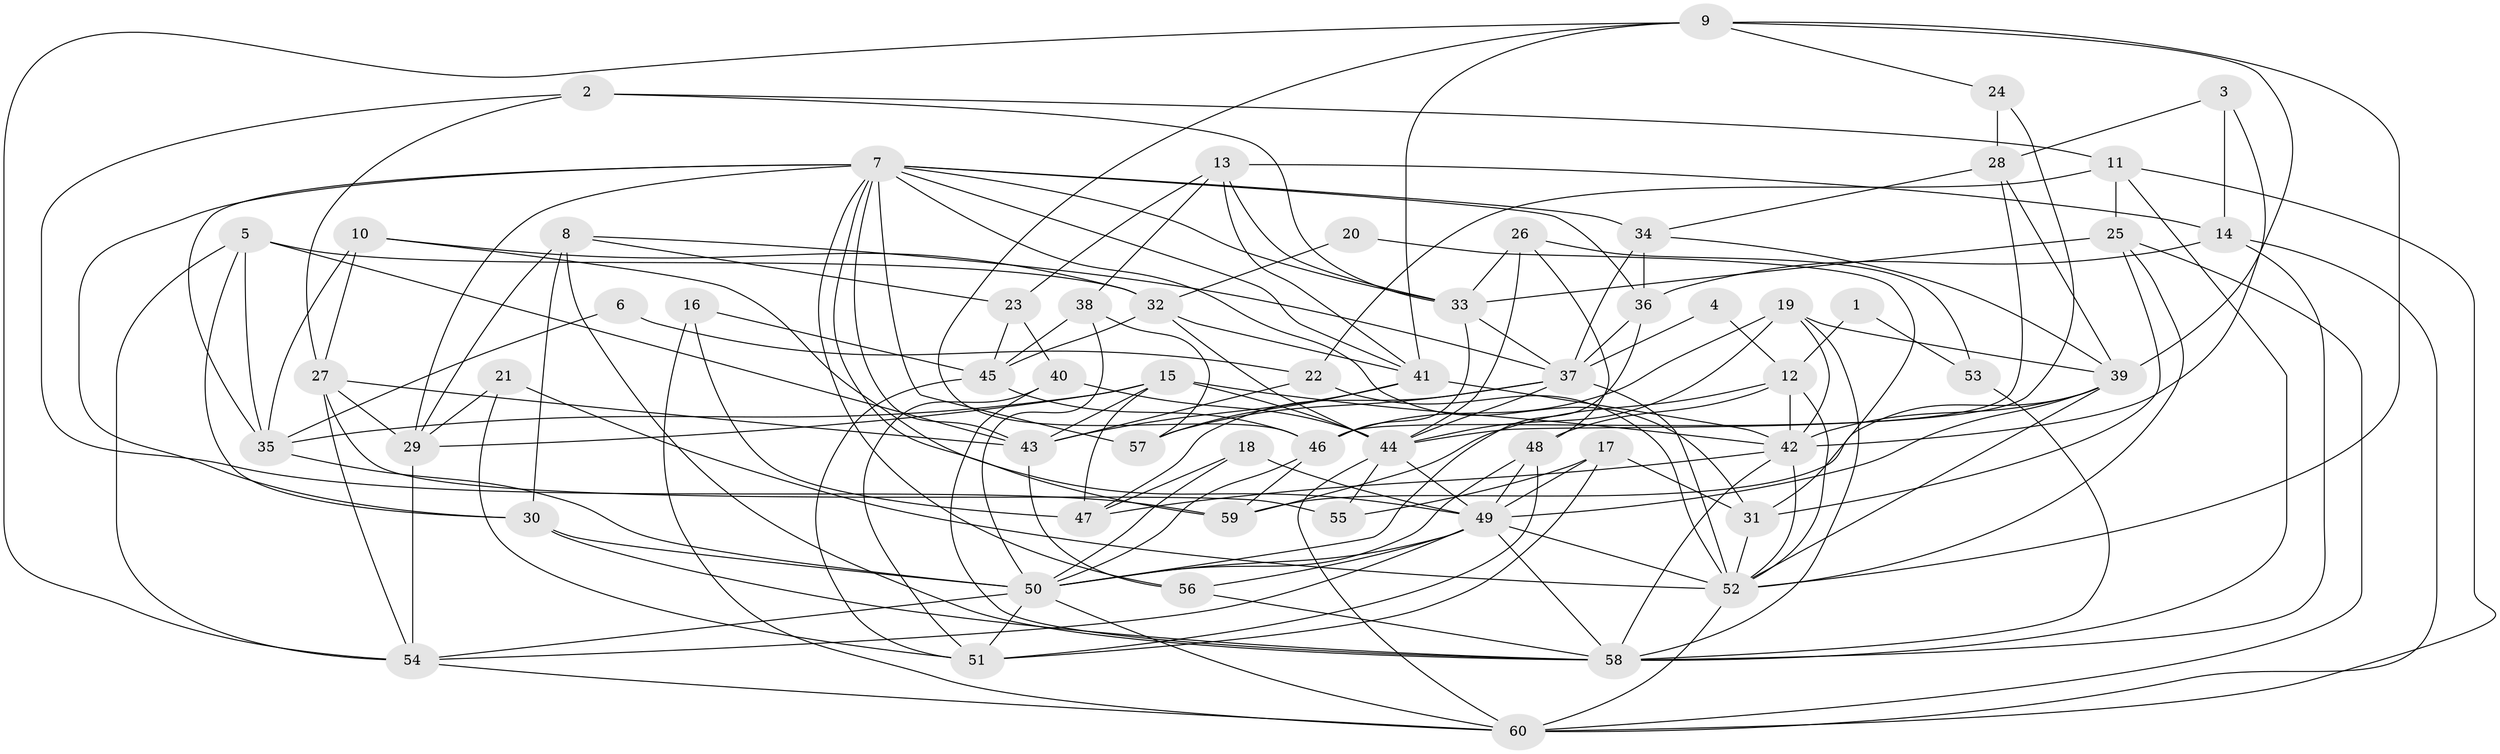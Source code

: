 // original degree distribution, {4: 0.31932773109243695, 5: 0.2184873949579832, 3: 0.21008403361344538, 2: 0.14285714285714285, 8: 0.008403361344537815, 6: 0.07563025210084033, 7: 0.01680672268907563, 9: 0.008403361344537815}
// Generated by graph-tools (version 1.1) at 2025/26/03/09/25 03:26:18]
// undirected, 60 vertices, 166 edges
graph export_dot {
graph [start="1"]
  node [color=gray90,style=filled];
  1;
  2;
  3;
  4;
  5;
  6;
  7;
  8;
  9;
  10;
  11;
  12;
  13;
  14;
  15;
  16;
  17;
  18;
  19;
  20;
  21;
  22;
  23;
  24;
  25;
  26;
  27;
  28;
  29;
  30;
  31;
  32;
  33;
  34;
  35;
  36;
  37;
  38;
  39;
  40;
  41;
  42;
  43;
  44;
  45;
  46;
  47;
  48;
  49;
  50;
  51;
  52;
  53;
  54;
  55;
  56;
  57;
  58;
  59;
  60;
  1 -- 12 [weight=1.0];
  1 -- 53 [weight=1.0];
  2 -- 11 [weight=1.0];
  2 -- 27 [weight=1.0];
  2 -- 33 [weight=1.0];
  2 -- 59 [weight=1.0];
  3 -- 14 [weight=2.0];
  3 -- 28 [weight=1.0];
  3 -- 42 [weight=1.0];
  4 -- 12 [weight=1.0];
  4 -- 37 [weight=1.0];
  5 -- 30 [weight=1.0];
  5 -- 32 [weight=1.0];
  5 -- 35 [weight=1.0];
  5 -- 43 [weight=1.0];
  5 -- 54 [weight=1.0];
  6 -- 22 [weight=1.0];
  6 -- 35 [weight=1.0];
  7 -- 29 [weight=1.0];
  7 -- 30 [weight=1.0];
  7 -- 31 [weight=1.0];
  7 -- 33 [weight=1.0];
  7 -- 34 [weight=1.0];
  7 -- 35 [weight=1.0];
  7 -- 36 [weight=1.0];
  7 -- 41 [weight=1.0];
  7 -- 43 [weight=1.0];
  7 -- 56 [weight=1.0];
  7 -- 57 [weight=1.0];
  7 -- 59 [weight=1.0];
  8 -- 23 [weight=1.0];
  8 -- 29 [weight=1.0];
  8 -- 30 [weight=1.0];
  8 -- 37 [weight=1.0];
  8 -- 58 [weight=1.0];
  9 -- 24 [weight=1.0];
  9 -- 39 [weight=1.0];
  9 -- 41 [weight=1.0];
  9 -- 46 [weight=1.0];
  9 -- 52 [weight=1.0];
  9 -- 54 [weight=1.0];
  10 -- 27 [weight=1.0];
  10 -- 32 [weight=1.0];
  10 -- 35 [weight=1.0];
  10 -- 49 [weight=1.0];
  11 -- 22 [weight=2.0];
  11 -- 25 [weight=1.0];
  11 -- 58 [weight=1.0];
  11 -- 60 [weight=1.0];
  12 -- 42 [weight=1.0];
  12 -- 48 [weight=1.0];
  12 -- 52 [weight=1.0];
  12 -- 59 [weight=1.0];
  13 -- 14 [weight=1.0];
  13 -- 23 [weight=1.0];
  13 -- 33 [weight=1.0];
  13 -- 38 [weight=1.0];
  13 -- 41 [weight=1.0];
  14 -- 36 [weight=1.0];
  14 -- 58 [weight=1.0];
  14 -- 60 [weight=1.0];
  15 -- 29 [weight=1.0];
  15 -- 35 [weight=1.0];
  15 -- 42 [weight=1.0];
  15 -- 43 [weight=1.0];
  15 -- 44 [weight=1.0];
  15 -- 47 [weight=1.0];
  16 -- 45 [weight=1.0];
  16 -- 47 [weight=1.0];
  16 -- 60 [weight=1.0];
  17 -- 31 [weight=1.0];
  17 -- 49 [weight=1.0];
  17 -- 51 [weight=1.0];
  17 -- 55 [weight=1.0];
  18 -- 47 [weight=1.0];
  18 -- 49 [weight=1.0];
  18 -- 50 [weight=1.0];
  19 -- 39 [weight=1.0];
  19 -- 42 [weight=1.0];
  19 -- 44 [weight=1.0];
  19 -- 46 [weight=1.0];
  19 -- 58 [weight=1.0];
  20 -- 31 [weight=1.0];
  20 -- 32 [weight=1.0];
  21 -- 29 [weight=1.0];
  21 -- 51 [weight=1.0];
  21 -- 52 [weight=2.0];
  22 -- 43 [weight=1.0];
  22 -- 52 [weight=1.0];
  23 -- 40 [weight=2.0];
  23 -- 45 [weight=1.0];
  24 -- 28 [weight=1.0];
  24 -- 44 [weight=1.0];
  25 -- 31 [weight=1.0];
  25 -- 33 [weight=1.0];
  25 -- 52 [weight=1.0];
  25 -- 60 [weight=1.0];
  26 -- 33 [weight=1.0];
  26 -- 44 [weight=1.0];
  26 -- 48 [weight=1.0];
  26 -- 53 [weight=1.0];
  27 -- 29 [weight=1.0];
  27 -- 43 [weight=1.0];
  27 -- 54 [weight=1.0];
  27 -- 55 [weight=1.0];
  28 -- 34 [weight=1.0];
  28 -- 39 [weight=1.0];
  28 -- 46 [weight=1.0];
  29 -- 54 [weight=1.0];
  30 -- 50 [weight=2.0];
  30 -- 58 [weight=1.0];
  31 -- 52 [weight=1.0];
  32 -- 41 [weight=1.0];
  32 -- 44 [weight=1.0];
  32 -- 45 [weight=1.0];
  33 -- 37 [weight=1.0];
  33 -- 46 [weight=1.0];
  34 -- 36 [weight=1.0];
  34 -- 37 [weight=1.0];
  34 -- 39 [weight=1.0];
  35 -- 50 [weight=1.0];
  36 -- 37 [weight=1.0];
  36 -- 50 [weight=1.0];
  37 -- 44 [weight=1.0];
  37 -- 47 [weight=1.0];
  37 -- 52 [weight=1.0];
  37 -- 57 [weight=1.0];
  38 -- 45 [weight=1.0];
  38 -- 50 [weight=1.0];
  38 -- 57 [weight=1.0];
  39 -- 42 [weight=1.0];
  39 -- 49 [weight=1.0];
  39 -- 52 [weight=1.0];
  39 -- 59 [weight=1.0];
  40 -- 44 [weight=2.0];
  40 -- 51 [weight=2.0];
  40 -- 58 [weight=1.0];
  41 -- 42 [weight=1.0];
  41 -- 43 [weight=1.0];
  41 -- 57 [weight=1.0];
  42 -- 47 [weight=1.0];
  42 -- 52 [weight=1.0];
  42 -- 58 [weight=1.0];
  43 -- 56 [weight=1.0];
  44 -- 49 [weight=1.0];
  44 -- 55 [weight=1.0];
  44 -- 60 [weight=1.0];
  45 -- 46 [weight=1.0];
  45 -- 51 [weight=1.0];
  46 -- 50 [weight=1.0];
  46 -- 59 [weight=1.0];
  48 -- 49 [weight=2.0];
  48 -- 50 [weight=1.0];
  48 -- 51 [weight=2.0];
  49 -- 50 [weight=1.0];
  49 -- 52 [weight=1.0];
  49 -- 54 [weight=1.0];
  49 -- 56 [weight=1.0];
  49 -- 58 [weight=2.0];
  50 -- 51 [weight=1.0];
  50 -- 54 [weight=1.0];
  50 -- 60 [weight=1.0];
  52 -- 60 [weight=1.0];
  53 -- 58 [weight=1.0];
  54 -- 60 [weight=1.0];
  56 -- 58 [weight=1.0];
}
